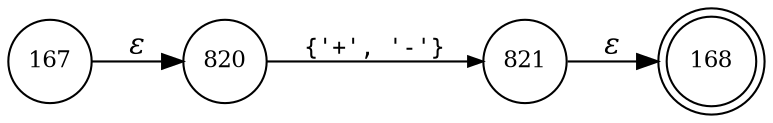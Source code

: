 digraph ATN {
rankdir=LR;
s168[fontsize=11, label="168", shape=doublecircle, fixedsize=true, width=.6];
s820[fontsize=11,label="820", shape=circle, fixedsize=true, width=.55, peripheries=1];
s821[fontsize=11,label="821", shape=circle, fixedsize=true, width=.55, peripheries=1];
s167[fontsize=11,label="167", shape=circle, fixedsize=true, width=.55, peripheries=1];
s167 -> s820 [fontname="Times-Italic", label="&epsilon;"];
s820 -> s821 [fontsize=11, fontname="Courier", arrowsize=.7, label = "{'+', '-'}", arrowhead = normal];
s821 -> s168 [fontname="Times-Italic", label="&epsilon;"];
}